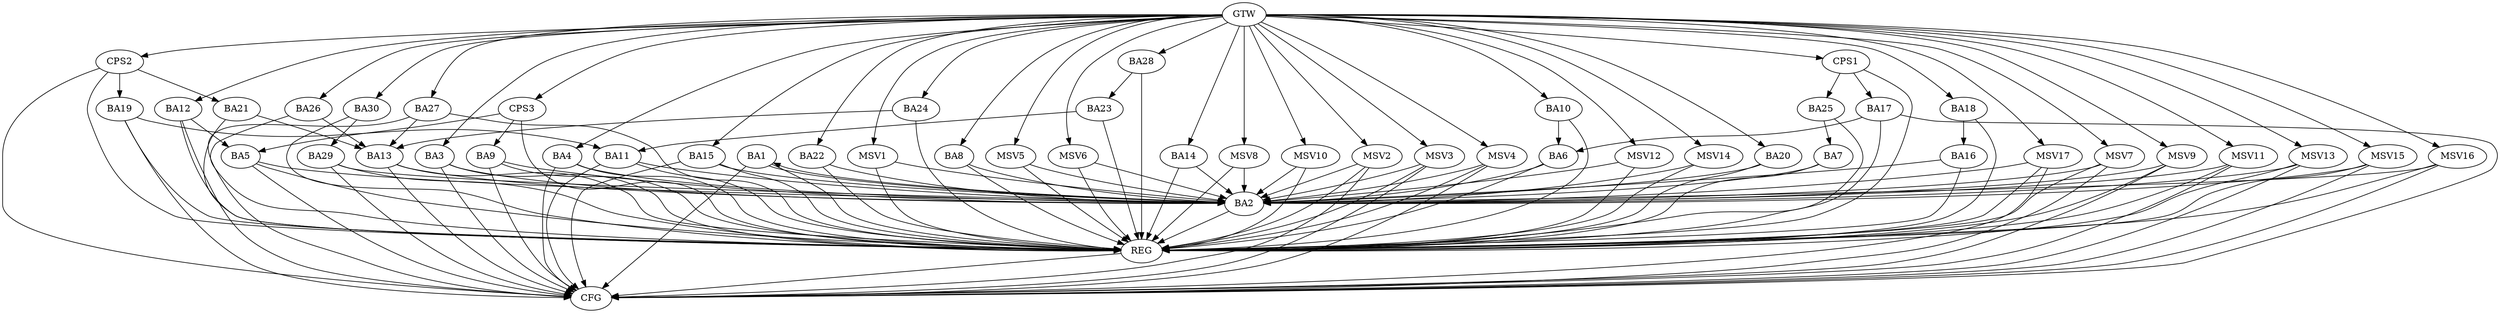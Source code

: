 strict digraph G {
  BA1 [ label="BA1" ];
  BA2 [ label="BA2" ];
  BA3 [ label="BA3" ];
  BA4 [ label="BA4" ];
  BA5 [ label="BA5" ];
  BA6 [ label="BA6" ];
  BA7 [ label="BA7" ];
  BA8 [ label="BA8" ];
  BA9 [ label="BA9" ];
  BA10 [ label="BA10" ];
  BA11 [ label="BA11" ];
  BA12 [ label="BA12" ];
  BA13 [ label="BA13" ];
  BA14 [ label="BA14" ];
  BA15 [ label="BA15" ];
  BA16 [ label="BA16" ];
  BA17 [ label="BA17" ];
  BA18 [ label="BA18" ];
  BA19 [ label="BA19" ];
  BA20 [ label="BA20" ];
  BA21 [ label="BA21" ];
  BA22 [ label="BA22" ];
  BA23 [ label="BA23" ];
  BA24 [ label="BA24" ];
  BA25 [ label="BA25" ];
  BA26 [ label="BA26" ];
  BA27 [ label="BA27" ];
  BA28 [ label="BA28" ];
  BA29 [ label="BA29" ];
  BA30 [ label="BA30" ];
  CPS1 [ label="CPS1" ];
  CPS2 [ label="CPS2" ];
  CPS3 [ label="CPS3" ];
  GTW [ label="GTW" ];
  REG [ label="REG" ];
  CFG [ label="CFG" ];
  MSV1 [ label="MSV1" ];
  MSV2 [ label="MSV2" ];
  MSV3 [ label="MSV3" ];
  MSV4 [ label="MSV4" ];
  MSV5 [ label="MSV5" ];
  MSV6 [ label="MSV6" ];
  MSV7 [ label="MSV7" ];
  MSV8 [ label="MSV8" ];
  MSV9 [ label="MSV9" ];
  MSV10 [ label="MSV10" ];
  MSV11 [ label="MSV11" ];
  MSV12 [ label="MSV12" ];
  MSV13 [ label="MSV13" ];
  MSV14 [ label="MSV14" ];
  MSV15 [ label="MSV15" ];
  MSV16 [ label="MSV16" ];
  MSV17 [ label="MSV17" ];
  BA1 -> BA2;
  BA2 -> BA1;
  BA3 -> BA2;
  BA4 -> BA2;
  BA5 -> BA2;
  BA6 -> BA2;
  BA7 -> BA2;
  BA8 -> BA2;
  BA9 -> BA2;
  BA10 -> BA6;
  BA11 -> BA2;
  BA12 -> BA5;
  BA13 -> BA2;
  BA14 -> BA2;
  BA15 -> BA2;
  BA16 -> BA2;
  BA17 -> BA6;
  BA18 -> BA16;
  BA19 -> BA11;
  BA20 -> BA2;
  BA21 -> BA13;
  BA22 -> BA2;
  BA23 -> BA11;
  BA24 -> BA13;
  BA25 -> BA7;
  BA26 -> BA13;
  BA27 -> BA13;
  BA28 -> BA23;
  BA29 -> BA2;
  BA30 -> BA29;
  CPS1 -> BA25;
  CPS1 -> BA17;
  CPS2 -> BA21;
  CPS2 -> BA19;
  CPS3 -> BA5;
  CPS3 -> BA9;
  GTW -> BA3;
  GTW -> BA4;
  GTW -> BA8;
  GTW -> BA10;
  GTW -> BA12;
  GTW -> BA14;
  GTW -> BA15;
  GTW -> BA18;
  GTW -> BA20;
  GTW -> BA22;
  GTW -> BA24;
  GTW -> BA26;
  GTW -> BA27;
  GTW -> BA28;
  GTW -> BA30;
  GTW -> CPS1;
  GTW -> CPS2;
  GTW -> CPS3;
  BA1 -> REG;
  BA2 -> REG;
  BA3 -> REG;
  BA4 -> REG;
  BA5 -> REG;
  BA6 -> REG;
  BA7 -> REG;
  BA8 -> REG;
  BA9 -> REG;
  BA10 -> REG;
  BA11 -> REG;
  BA12 -> REG;
  BA13 -> REG;
  BA14 -> REG;
  BA15 -> REG;
  BA16 -> REG;
  BA17 -> REG;
  BA18 -> REG;
  BA19 -> REG;
  BA20 -> REG;
  BA21 -> REG;
  BA22 -> REG;
  BA23 -> REG;
  BA24 -> REG;
  BA25 -> REG;
  BA26 -> REG;
  BA27 -> REG;
  BA28 -> REG;
  BA29 -> REG;
  BA30 -> REG;
  CPS1 -> REG;
  CPS2 -> REG;
  CPS3 -> REG;
  BA15 -> CFG;
  BA9 -> CFG;
  BA29 -> CFG;
  BA11 -> CFG;
  CPS2 -> CFG;
  BA1 -> CFG;
  BA3 -> CFG;
  BA17 -> CFG;
  BA19 -> CFG;
  BA13 -> CFG;
  BA27 -> CFG;
  BA4 -> CFG;
  BA12 -> CFG;
  BA5 -> CFG;
  REG -> CFG;
  MSV1 -> BA2;
  GTW -> MSV1;
  MSV1 -> REG;
  MSV2 -> BA2;
  MSV3 -> BA2;
  MSV4 -> BA2;
  MSV5 -> BA2;
  MSV6 -> BA2;
  MSV7 -> BA2;
  GTW -> MSV2;
  MSV2 -> REG;
  MSV2 -> CFG;
  GTW -> MSV3;
  MSV3 -> REG;
  MSV3 -> CFG;
  GTW -> MSV4;
  MSV4 -> REG;
  MSV4 -> CFG;
  GTW -> MSV5;
  MSV5 -> REG;
  GTW -> MSV6;
  MSV6 -> REG;
  GTW -> MSV7;
  MSV7 -> REG;
  MSV7 -> CFG;
  MSV8 -> BA2;
  MSV9 -> BA2;
  GTW -> MSV8;
  MSV8 -> REG;
  GTW -> MSV9;
  MSV9 -> REG;
  MSV9 -> CFG;
  MSV10 -> BA2;
  MSV11 -> BA2;
  GTW -> MSV10;
  MSV10 -> REG;
  GTW -> MSV11;
  MSV11 -> REG;
  MSV11 -> CFG;
  MSV12 -> BA2;
  GTW -> MSV12;
  MSV12 -> REG;
  MSV13 -> BA2;
  GTW -> MSV13;
  MSV13 -> REG;
  MSV13 -> CFG;
  MSV14 -> BA2;
  MSV15 -> BA2;
  GTW -> MSV14;
  MSV14 -> REG;
  GTW -> MSV15;
  MSV15 -> REG;
  MSV15 -> CFG;
  MSV16 -> BA2;
  MSV17 -> BA2;
  GTW -> MSV16;
  MSV16 -> REG;
  MSV16 -> CFG;
  GTW -> MSV17;
  MSV17 -> REG;
  MSV17 -> CFG;
}
